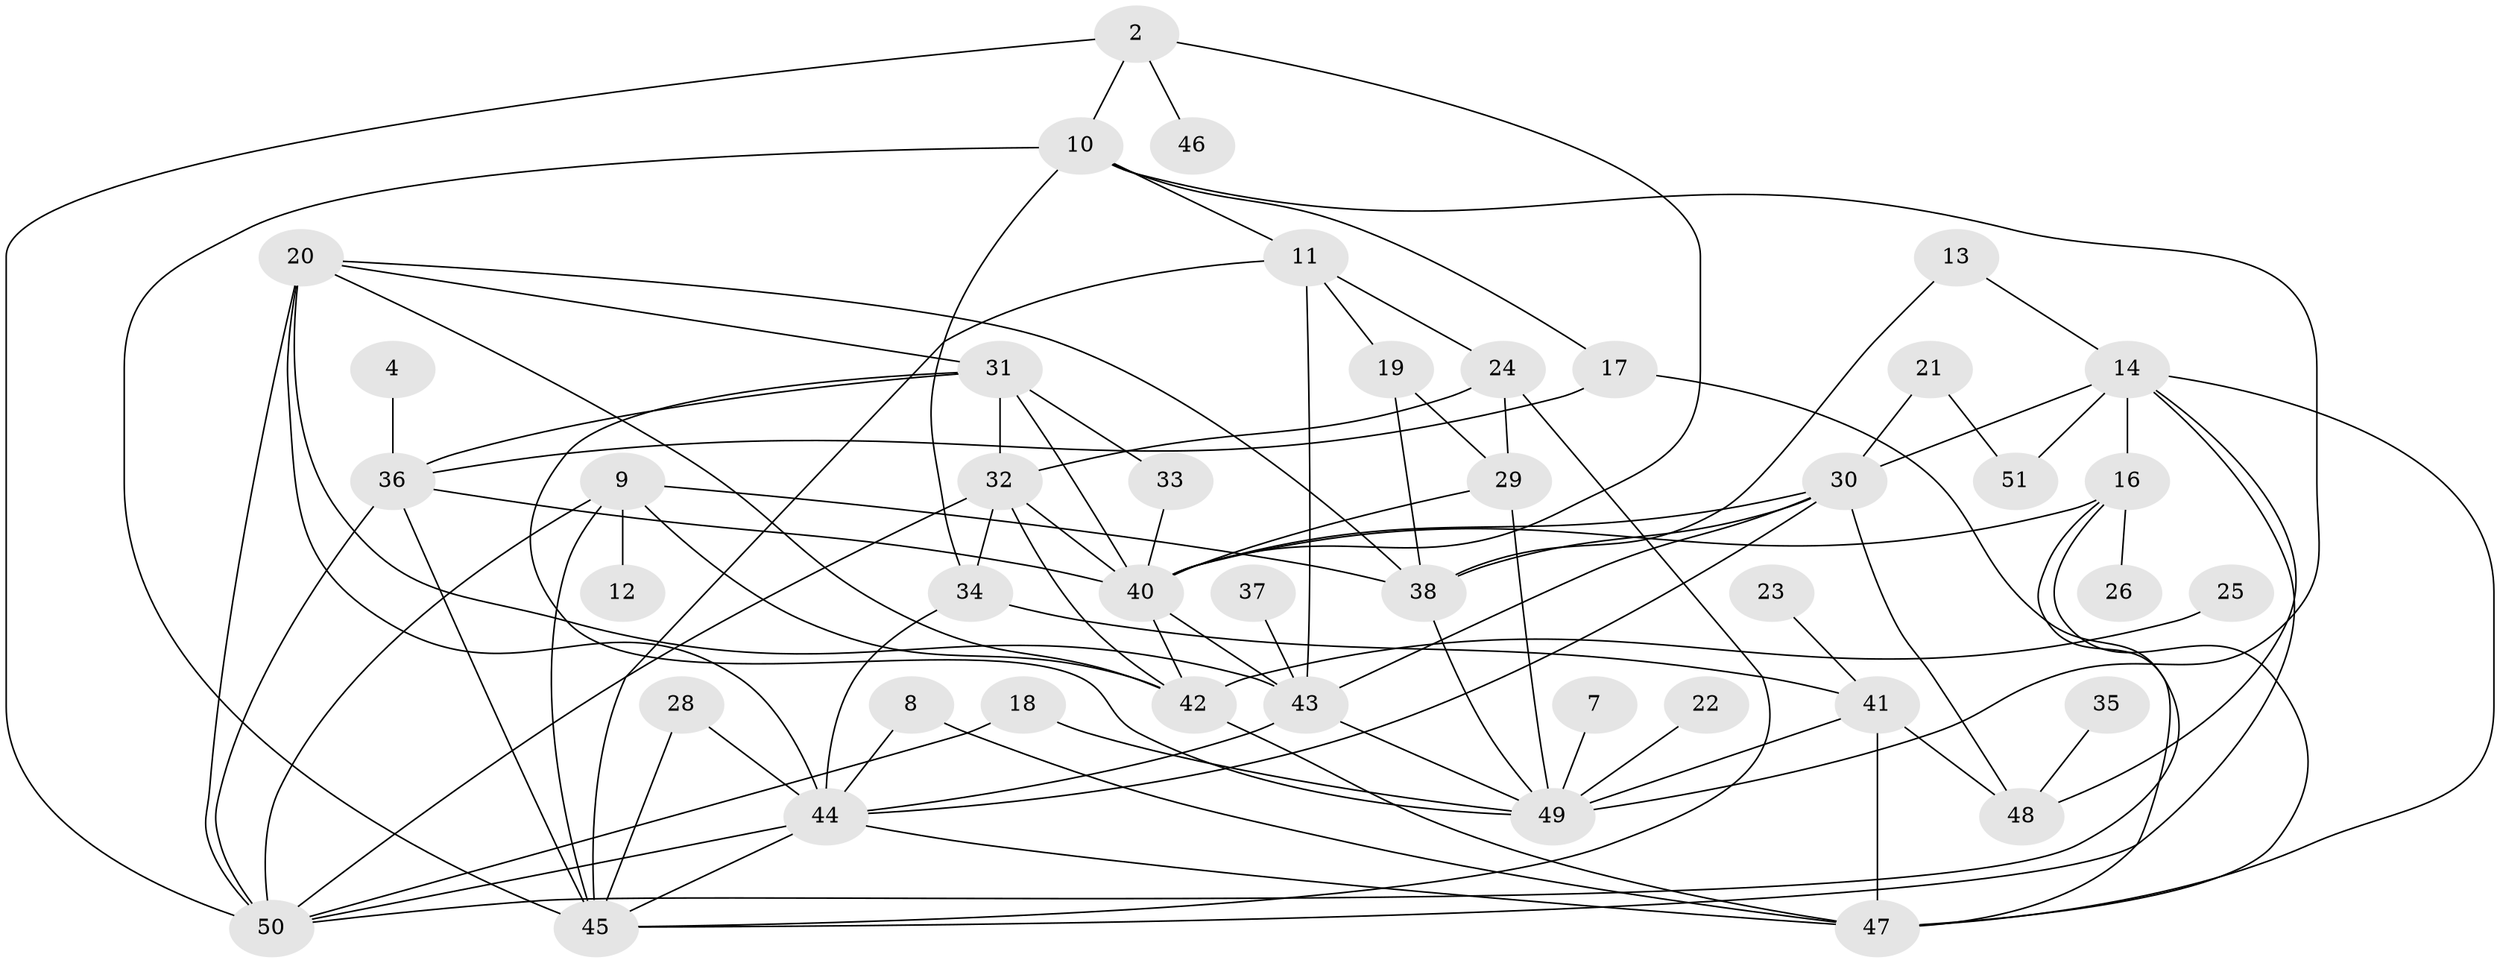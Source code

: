 // original degree distribution, {1: 0.1782178217821782, 2: 0.24752475247524752, 4: 0.1188118811881188, 3: 0.19801980198019803, 5: 0.1188118811881188, 0: 0.04950495049504951, 6: 0.06930693069306931, 7: 0.019801980198019802}
// Generated by graph-tools (version 1.1) at 2025/25/03/09/25 03:25:21]
// undirected, 44 vertices, 92 edges
graph export_dot {
graph [start="1"]
  node [color=gray90,style=filled];
  2;
  4;
  7;
  8;
  9;
  10;
  11;
  12;
  13;
  14;
  16;
  17;
  18;
  19;
  20;
  21;
  22;
  23;
  24;
  25;
  26;
  28;
  29;
  30;
  31;
  32;
  33;
  34;
  35;
  36;
  37;
  38;
  40;
  41;
  42;
  43;
  44;
  45;
  46;
  47;
  48;
  49;
  50;
  51;
  2 -- 10 [weight=1.0];
  2 -- 40 [weight=1.0];
  2 -- 46 [weight=1.0];
  2 -- 50 [weight=1.0];
  4 -- 36 [weight=1.0];
  7 -- 49 [weight=1.0];
  8 -- 44 [weight=1.0];
  8 -- 47 [weight=1.0];
  9 -- 12 [weight=1.0];
  9 -- 38 [weight=1.0];
  9 -- 42 [weight=1.0];
  9 -- 45 [weight=1.0];
  9 -- 50 [weight=1.0];
  10 -- 11 [weight=1.0];
  10 -- 17 [weight=1.0];
  10 -- 34 [weight=1.0];
  10 -- 45 [weight=2.0];
  10 -- 49 [weight=1.0];
  11 -- 19 [weight=1.0];
  11 -- 24 [weight=1.0];
  11 -- 43 [weight=1.0];
  11 -- 45 [weight=1.0];
  13 -- 14 [weight=1.0];
  13 -- 38 [weight=1.0];
  14 -- 16 [weight=1.0];
  14 -- 30 [weight=1.0];
  14 -- 45 [weight=1.0];
  14 -- 47 [weight=1.0];
  14 -- 48 [weight=1.0];
  14 -- 51 [weight=1.0];
  16 -- 26 [weight=1.0];
  16 -- 40 [weight=1.0];
  16 -- 47 [weight=1.0];
  16 -- 50 [weight=1.0];
  17 -- 36 [weight=1.0];
  17 -- 47 [weight=1.0];
  18 -- 49 [weight=1.0];
  18 -- 50 [weight=1.0];
  19 -- 29 [weight=1.0];
  19 -- 38 [weight=1.0];
  20 -- 31 [weight=1.0];
  20 -- 38 [weight=1.0];
  20 -- 42 [weight=1.0];
  20 -- 43 [weight=2.0];
  20 -- 44 [weight=1.0];
  20 -- 50 [weight=1.0];
  21 -- 30 [weight=1.0];
  21 -- 51 [weight=1.0];
  22 -- 49 [weight=1.0];
  23 -- 41 [weight=1.0];
  24 -- 29 [weight=1.0];
  24 -- 32 [weight=1.0];
  24 -- 45 [weight=1.0];
  25 -- 42 [weight=1.0];
  28 -- 44 [weight=1.0];
  28 -- 45 [weight=1.0];
  29 -- 40 [weight=1.0];
  29 -- 49 [weight=1.0];
  30 -- 38 [weight=1.0];
  30 -- 40 [weight=1.0];
  30 -- 43 [weight=1.0];
  30 -- 44 [weight=1.0];
  30 -- 48 [weight=1.0];
  31 -- 32 [weight=1.0];
  31 -- 33 [weight=1.0];
  31 -- 36 [weight=1.0];
  31 -- 40 [weight=1.0];
  31 -- 49 [weight=1.0];
  32 -- 34 [weight=1.0];
  32 -- 40 [weight=1.0];
  32 -- 42 [weight=1.0];
  32 -- 50 [weight=1.0];
  33 -- 40 [weight=1.0];
  34 -- 41 [weight=1.0];
  34 -- 44 [weight=1.0];
  35 -- 48 [weight=1.0];
  36 -- 40 [weight=1.0];
  36 -- 45 [weight=1.0];
  36 -- 50 [weight=1.0];
  37 -- 43 [weight=1.0];
  38 -- 49 [weight=1.0];
  40 -- 42 [weight=1.0];
  40 -- 43 [weight=1.0];
  41 -- 47 [weight=1.0];
  41 -- 48 [weight=2.0];
  41 -- 49 [weight=2.0];
  42 -- 47 [weight=1.0];
  43 -- 44 [weight=1.0];
  43 -- 49 [weight=1.0];
  44 -- 45 [weight=1.0];
  44 -- 47 [weight=1.0];
  44 -- 50 [weight=1.0];
}
